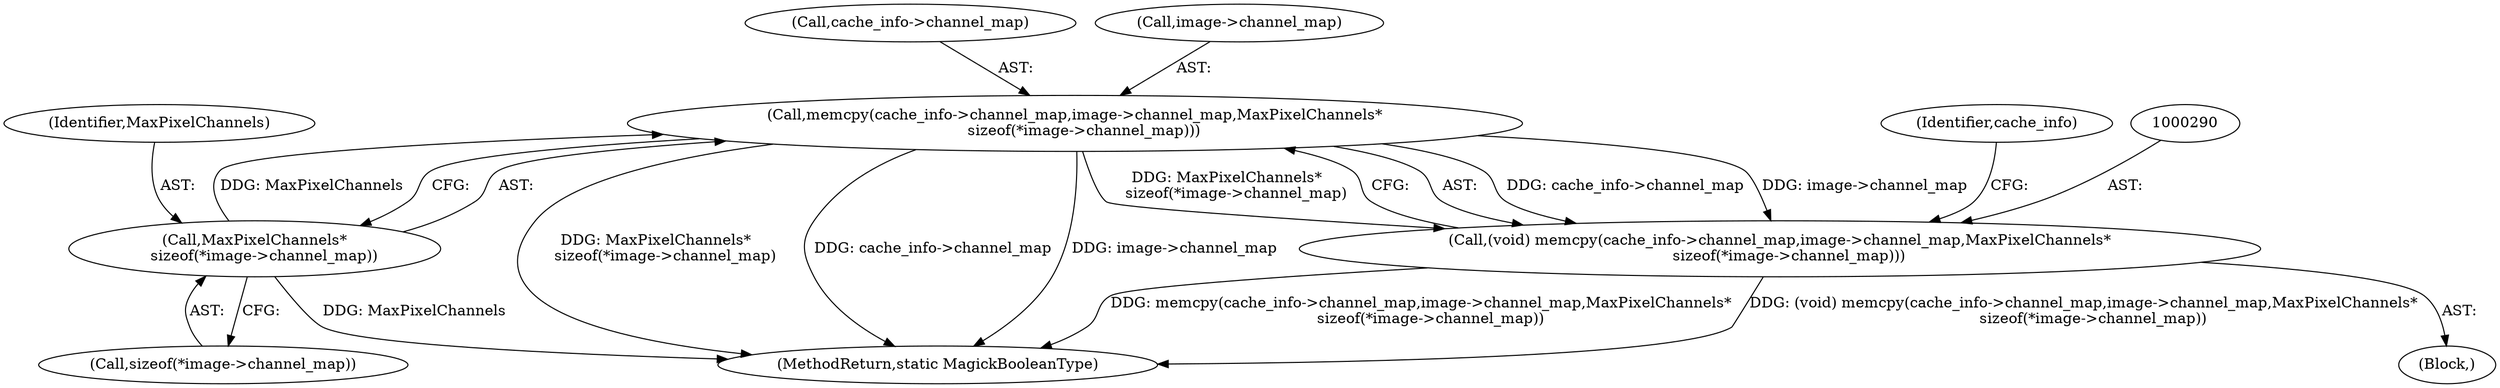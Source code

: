 digraph "0_ImageMagick_aecd0ada163a4d6c769cec178955d5f3e9316f2f@API" {
"1000291" [label="(Call,memcpy(cache_info->channel_map,image->channel_map,MaxPixelChannels*\n    sizeof(*image->channel_map)))"];
"1000298" [label="(Call,MaxPixelChannels*\n    sizeof(*image->channel_map))"];
"1000289" [label="(Call,(void) memcpy(cache_info->channel_map,image->channel_map,MaxPixelChannels*\n    sizeof(*image->channel_map)))"];
"1000299" [label="(Identifier,MaxPixelChannels)"];
"1000292" [label="(Call,cache_info->channel_map)"];
"1000300" [label="(Call,sizeof(*image->channel_map))"];
"1000307" [label="(Identifier,cache_info)"];
"1000295" [label="(Call,image->channel_map)"];
"1001283" [label="(MethodReturn,static MagickBooleanType)"];
"1000108" [label="(Block,)"];
"1000289" [label="(Call,(void) memcpy(cache_info->channel_map,image->channel_map,MaxPixelChannels*\n    sizeof(*image->channel_map)))"];
"1000298" [label="(Call,MaxPixelChannels*\n    sizeof(*image->channel_map))"];
"1000291" [label="(Call,memcpy(cache_info->channel_map,image->channel_map,MaxPixelChannels*\n    sizeof(*image->channel_map)))"];
"1000291" -> "1000289"  [label="AST: "];
"1000291" -> "1000298"  [label="CFG: "];
"1000292" -> "1000291"  [label="AST: "];
"1000295" -> "1000291"  [label="AST: "];
"1000298" -> "1000291"  [label="AST: "];
"1000289" -> "1000291"  [label="CFG: "];
"1000291" -> "1001283"  [label="DDG: MaxPixelChannels*\n    sizeof(*image->channel_map)"];
"1000291" -> "1001283"  [label="DDG: cache_info->channel_map"];
"1000291" -> "1001283"  [label="DDG: image->channel_map"];
"1000291" -> "1000289"  [label="DDG: cache_info->channel_map"];
"1000291" -> "1000289"  [label="DDG: image->channel_map"];
"1000291" -> "1000289"  [label="DDG: MaxPixelChannels*\n    sizeof(*image->channel_map)"];
"1000298" -> "1000291"  [label="DDG: MaxPixelChannels"];
"1000298" -> "1000300"  [label="CFG: "];
"1000299" -> "1000298"  [label="AST: "];
"1000300" -> "1000298"  [label="AST: "];
"1000298" -> "1001283"  [label="DDG: MaxPixelChannels"];
"1000289" -> "1000108"  [label="AST: "];
"1000290" -> "1000289"  [label="AST: "];
"1000307" -> "1000289"  [label="CFG: "];
"1000289" -> "1001283"  [label="DDG: memcpy(cache_info->channel_map,image->channel_map,MaxPixelChannels*\n    sizeof(*image->channel_map))"];
"1000289" -> "1001283"  [label="DDG: (void) memcpy(cache_info->channel_map,image->channel_map,MaxPixelChannels*\n    sizeof(*image->channel_map))"];
}
